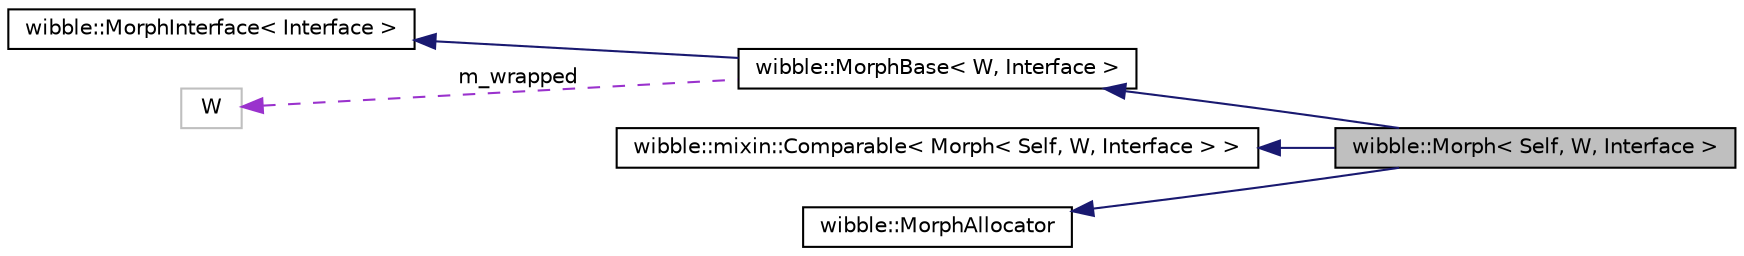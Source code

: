 digraph G
{
  edge [fontname="Helvetica",fontsize="10",labelfontname="Helvetica",labelfontsize="10"];
  node [fontname="Helvetica",fontsize="10",shape=record];
  rankdir="LR";
  Node1 [label="wibble::Morph\< Self, W, Interface \>",height=0.2,width=0.4,color="black", fillcolor="grey75", style="filled" fontcolor="black"];
  Node2 -> Node1 [dir="back",color="midnightblue",fontsize="10",style="solid",fontname="Helvetica"];
  Node2 [label="wibble::MorphBase\< W, Interface \>",height=0.2,width=0.4,color="black", fillcolor="white", style="filled",URL="$structwibble_1_1MorphBase.html"];
  Node3 -> Node2 [dir="back",color="midnightblue",fontsize="10",style="solid",fontname="Helvetica"];
  Node3 [label="wibble::MorphInterface\< Interface \>",height=0.2,width=0.4,color="black", fillcolor="white", style="filled",URL="$structwibble_1_1MorphInterface.html",tooltip="An interface implemented by all morph classes."];
  Node4 -> Node2 [dir="back",color="darkorchid3",fontsize="10",style="dashed",label=" m_wrapped" ,fontname="Helvetica"];
  Node4 [label="W",height=0.2,width=0.4,color="grey75", fillcolor="white", style="filled"];
  Node5 -> Node1 [dir="back",color="midnightblue",fontsize="10",style="solid",fontname="Helvetica"];
  Node5 [label="wibble::mixin::Comparable\< Morph\< Self, W, Interface \> \>",height=0.2,width=0.4,color="black", fillcolor="white", style="filled",URL="$structwibble_1_1mixin_1_1Comparable.html"];
  Node6 -> Node1 [dir="back",color="midnightblue",fontsize="10",style="solid",fontname="Helvetica"];
  Node6 [label="wibble::MorphAllocator",height=0.2,width=0.4,color="black", fillcolor="white", style="filled",URL="$structwibble_1_1MorphAllocator.html",tooltip="custom allocator for morph classes"];
}

